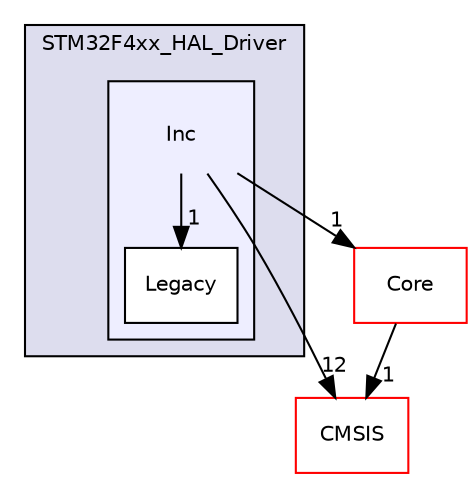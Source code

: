 digraph "/home/runner/work/SDcardBootloader/SDcardBootloader/bootloader/Drivers/STM32F4xx_HAL_Driver/Inc" {
  compound=true
  node [ fontsize="10", fontname="Helvetica"];
  edge [ labelfontsize="10", labelfontname="Helvetica"];
  subgraph clusterdir_0f7073d6b1d1d49104212e142cbd4b45 {
    graph [ bgcolor="#ddddee", pencolor="black", label="STM32F4xx_HAL_Driver" fontname="Helvetica", fontsize="10", URL="dir_0f7073d6b1d1d49104212e142cbd4b45.html"]
  subgraph clusterdir_fe70c8ad9f7ab4724b63ce89acbfa189 {
    graph [ bgcolor="#eeeeff", pencolor="black", label="" URL="dir_fe70c8ad9f7ab4724b63ce89acbfa189.html"];
    dir_fe70c8ad9f7ab4724b63ce89acbfa189 [shape=plaintext label="Inc"];
  dir_0826ee94bdf1215df63813a0f34b491e [shape=box label="Legacy" fillcolor="white" style="filled" URL="dir_0826ee94bdf1215df63813a0f34b491e.html"];
  }
  }
  dir_bd09ff09a9c7d83a4c030dbdaee94d76 [shape=box label="CMSIS" fillcolor="white" style="filled" color="red" URL="dir_bd09ff09a9c7d83a4c030dbdaee94d76.html"];
  dir_c6310732a22f63c0c2fc5595561e68f1 [shape=box label="Core" fillcolor="white" style="filled" color="red" URL="dir_c6310732a22f63c0c2fc5595561e68f1.html"];
  dir_c6310732a22f63c0c2fc5595561e68f1->dir_bd09ff09a9c7d83a4c030dbdaee94d76 [headlabel="1", labeldistance=1.5 headhref="dir_000000_000019.html"];
  dir_fe70c8ad9f7ab4724b63ce89acbfa189->dir_0826ee94bdf1215df63813a0f34b491e [headlabel="1", labeldistance=1.5 headhref="dir_000026_000027.html"];
  dir_fe70c8ad9f7ab4724b63ce89acbfa189->dir_bd09ff09a9c7d83a4c030dbdaee94d76 [headlabel="12", labeldistance=1.5 headhref="dir_000026_000019.html"];
  dir_fe70c8ad9f7ab4724b63ce89acbfa189->dir_c6310732a22f63c0c2fc5595561e68f1 [headlabel="1", labeldistance=1.5 headhref="dir_000026_000000.html"];
}
